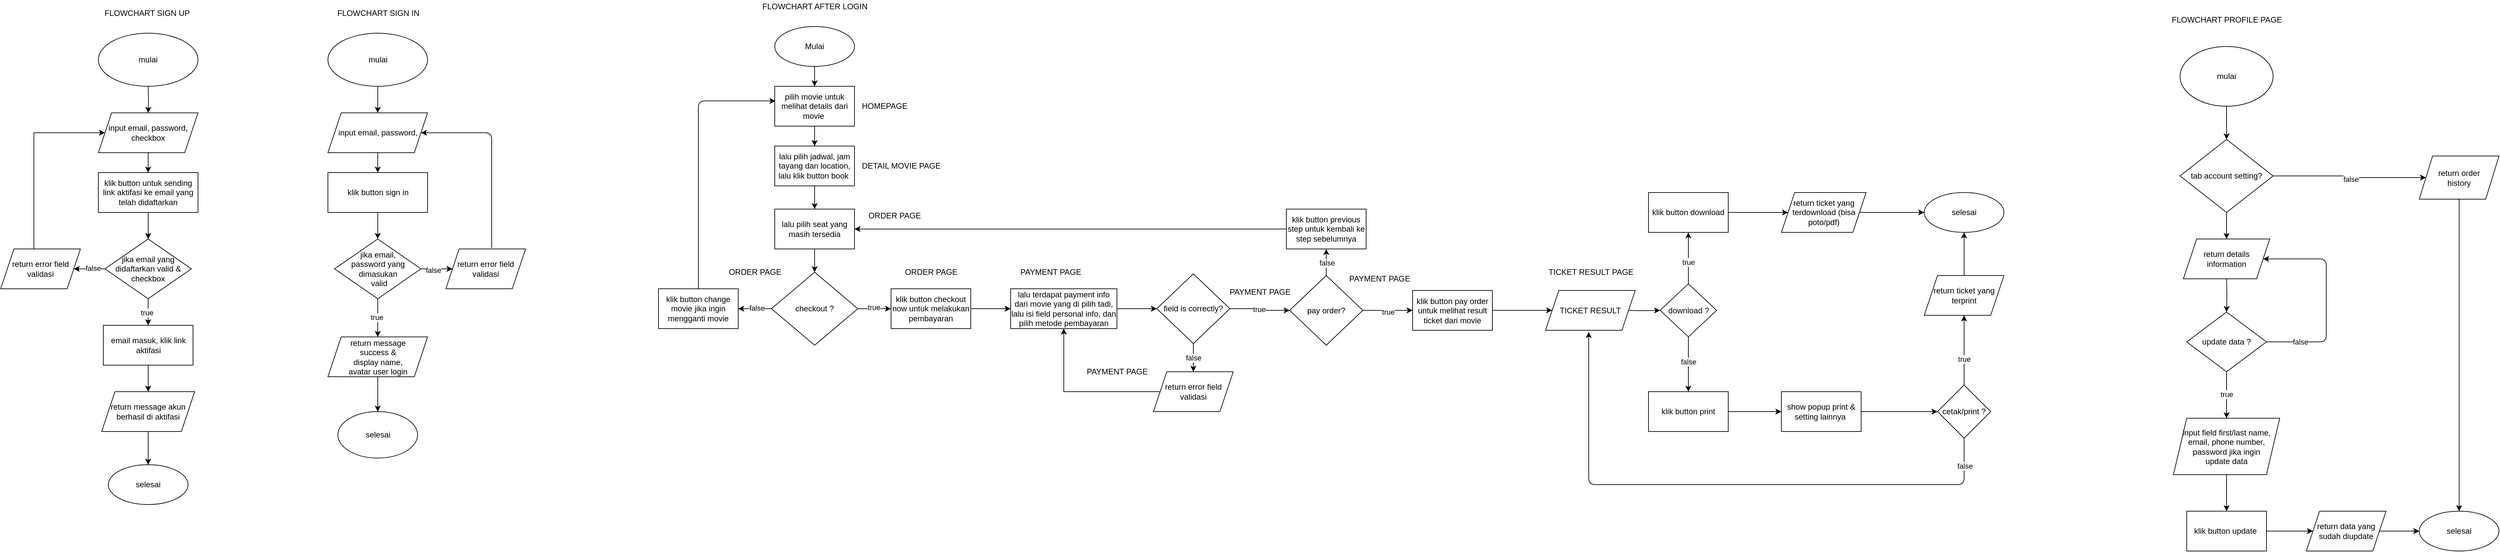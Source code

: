 <mxfile version="15.2.9" type="device"><diagram id="8K_2VCM3Ky2mNPqfrXyX" name="Page-1"><mxGraphModel dx="1240" dy="689" grid="1" gridSize="10" guides="1" tooltips="1" connect="1" arrows="1" fold="1" page="1" pageScale="1" pageWidth="850" pageHeight="1100" math="0" shadow="0"><root><mxCell id="0"/><mxCell id="1" parent="0"/><mxCell id="KzyhG3LDWlJgXS2fnIEn-4" value="" style="edgeStyle=orthogonalEdgeStyle;rounded=0;orthogonalLoop=1;jettySize=auto;html=1;" parent="1" target="KzyhG3LDWlJgXS2fnIEn-3" edge="1"><mxGeometry relative="1" as="geometry"><mxPoint x="242" y="160" as="sourcePoint"/></mxGeometry></mxCell><mxCell id="KzyhG3LDWlJgXS2fnIEn-1" value="mulai" style="ellipse;whiteSpace=wrap;html=1;" parent="1" vertex="1"><mxGeometry x="167" y="80" width="150" height="80" as="geometry"/></mxCell><mxCell id="KzyhG3LDWlJgXS2fnIEn-2" value="FLOWCHART SIGN UP" style="text;html=1;align=center;verticalAlign=middle;resizable=0;points=[];autosize=1;strokeColor=none;fillColor=none;" parent="1" vertex="1"><mxGeometry x="169.5" y="40" width="140" height="20" as="geometry"/></mxCell><mxCell id="KzyhG3LDWlJgXS2fnIEn-64" value="" style="edgeStyle=orthogonalEdgeStyle;rounded=0;orthogonalLoop=1;jettySize=auto;html=1;" parent="1" source="KzyhG3LDWlJgXS2fnIEn-3" target="KzyhG3LDWlJgXS2fnIEn-11" edge="1"><mxGeometry relative="1" as="geometry"/></mxCell><mxCell id="KzyhG3LDWlJgXS2fnIEn-3" value="input email, password,&lt;br&gt;checkbox" style="shape=parallelogram;perimeter=parallelogramPerimeter;whiteSpace=wrap;html=1;fixedSize=1;" parent="1" vertex="1"><mxGeometry x="167" y="200" width="150" height="60" as="geometry"/></mxCell><mxCell id="KzyhG3LDWlJgXS2fnIEn-22" value="" style="edgeStyle=orthogonalEdgeStyle;rounded=0;orthogonalLoop=1;jettySize=auto;html=1;" parent="1" source="KzyhG3LDWlJgXS2fnIEn-11" target="KzyhG3LDWlJgXS2fnIEn-21" edge="1"><mxGeometry relative="1" as="geometry"/></mxCell><mxCell id="KzyhG3LDWlJgXS2fnIEn-11" value="klik button untuk sending link aktifasi ke email yang telah didaftarkan" style="whiteSpace=wrap;html=1;" parent="1" vertex="1"><mxGeometry x="167" y="290" width="150" height="60" as="geometry"/></mxCell><mxCell id="KzyhG3LDWlJgXS2fnIEn-24" value="" style="edgeStyle=orthogonalEdgeStyle;rounded=0;orthogonalLoop=1;jettySize=auto;html=1;" parent="1" source="KzyhG3LDWlJgXS2fnIEn-21" target="KzyhG3LDWlJgXS2fnIEn-23" edge="1"><mxGeometry relative="1" as="geometry"/></mxCell><mxCell id="KzyhG3LDWlJgXS2fnIEn-27" value="true" style="edgeLabel;html=1;align=center;verticalAlign=middle;resizable=0;points=[];" parent="KzyhG3LDWlJgXS2fnIEn-24" vertex="1" connectable="0"><mxGeometry x="0.029" y="-2" relative="1" as="geometry"><mxPoint as="offset"/></mxGeometry></mxCell><mxCell id="KzyhG3LDWlJgXS2fnIEn-66" value="" style="edgeStyle=orthogonalEdgeStyle;rounded=0;orthogonalLoop=1;jettySize=auto;html=1;" parent="1" source="KzyhG3LDWlJgXS2fnIEn-21" target="KzyhG3LDWlJgXS2fnIEn-58" edge="1"><mxGeometry relative="1" as="geometry"/></mxCell><mxCell id="KzyhG3LDWlJgXS2fnIEn-68" value="false" style="edgeLabel;html=1;align=center;verticalAlign=middle;resizable=0;points=[];" parent="KzyhG3LDWlJgXS2fnIEn-66" vertex="1" connectable="0"><mxGeometry x="-0.048" y="-1" relative="1" as="geometry"><mxPoint x="1" as="offset"/></mxGeometry></mxCell><mxCell id="KzyhG3LDWlJgXS2fnIEn-21" value="jika email yang didaftarkan valid &amp;amp; checkbox" style="rhombus;whiteSpace=wrap;html=1;" parent="1" vertex="1"><mxGeometry x="177" y="390" width="130" height="90" as="geometry"/></mxCell><mxCell id="KzyhG3LDWlJgXS2fnIEn-80" value="" style="edgeStyle=orthogonalEdgeStyle;rounded=0;orthogonalLoop=1;jettySize=auto;html=1;" parent="1" source="KzyhG3LDWlJgXS2fnIEn-23" target="KzyhG3LDWlJgXS2fnIEn-79" edge="1"><mxGeometry relative="1" as="geometry"/></mxCell><mxCell id="KzyhG3LDWlJgXS2fnIEn-23" value="&lt;span&gt;email masuk, klik link aktifasi&lt;/span&gt;" style="whiteSpace=wrap;html=1;" parent="1" vertex="1"><mxGeometry x="174.5" y="520" width="135" height="60" as="geometry"/></mxCell><mxCell id="KzyhG3LDWlJgXS2fnIEn-29" value="selesai" style="ellipse;whiteSpace=wrap;html=1;" parent="1" vertex="1"><mxGeometry x="527.5" y="650" width="120" height="70" as="geometry"/></mxCell><mxCell id="KzyhG3LDWlJgXS2fnIEn-62" value="" style="edgeStyle=orthogonalEdgeStyle;rounded=0;orthogonalLoop=1;jettySize=auto;html=1;" parent="1" source="KzyhG3LDWlJgXS2fnIEn-41" target="KzyhG3LDWlJgXS2fnIEn-43" edge="1"><mxGeometry relative="1" as="geometry"/></mxCell><mxCell id="KzyhG3LDWlJgXS2fnIEn-41" value="mulai" style="ellipse;whiteSpace=wrap;html=1;" parent="1" vertex="1"><mxGeometry x="512.5" y="80" width="150" height="80" as="geometry"/></mxCell><mxCell id="KzyhG3LDWlJgXS2fnIEn-69" value="" style="edgeStyle=orthogonalEdgeStyle;rounded=0;orthogonalLoop=1;jettySize=auto;html=1;" parent="1" source="KzyhG3LDWlJgXS2fnIEn-43" target="KzyhG3LDWlJgXS2fnIEn-47" edge="1"><mxGeometry relative="1" as="geometry"/></mxCell><mxCell id="KzyhG3LDWlJgXS2fnIEn-43" value="input email, password,&lt;br&gt;" style="shape=parallelogram;perimeter=parallelogramPerimeter;whiteSpace=wrap;html=1;fixedSize=1;" parent="1" vertex="1"><mxGeometry x="512.5" y="200" width="150" height="60" as="geometry"/></mxCell><mxCell id="KzyhG3LDWlJgXS2fnIEn-46" value="" style="edgeStyle=orthogonalEdgeStyle;rounded=0;orthogonalLoop=1;jettySize=auto;html=1;" parent="1" source="KzyhG3LDWlJgXS2fnIEn-47" target="KzyhG3LDWlJgXS2fnIEn-50" edge="1"><mxGeometry relative="1" as="geometry"/></mxCell><mxCell id="KzyhG3LDWlJgXS2fnIEn-47" value="klik button sign in" style="whiteSpace=wrap;html=1;" parent="1" vertex="1"><mxGeometry x="512.5" y="290" width="150" height="60" as="geometry"/></mxCell><mxCell id="KzyhG3LDWlJgXS2fnIEn-75" value="" style="edgeStyle=orthogonalEdgeStyle;rounded=0;orthogonalLoop=1;jettySize=auto;html=1;" parent="1" source="KzyhG3LDWlJgXS2fnIEn-50" target="KzyhG3LDWlJgXS2fnIEn-74" edge="1"><mxGeometry relative="1" as="geometry"/></mxCell><mxCell id="KzyhG3LDWlJgXS2fnIEn-76" value="false" style="edgeLabel;html=1;align=center;verticalAlign=middle;resizable=0;points=[];" parent="KzyhG3LDWlJgXS2fnIEn-75" vertex="1" connectable="0"><mxGeometry x="-0.115" y="-2" relative="1" as="geometry"><mxPoint as="offset"/></mxGeometry></mxCell><mxCell id="KUwg8pRPX8DCGIHdrPTm-115" value="" style="edgeStyle=orthogonalEdgeStyle;rounded=0;orthogonalLoop=1;jettySize=auto;html=1;" edge="1" parent="1" source="KzyhG3LDWlJgXS2fnIEn-50" target="KzyhG3LDWlJgXS2fnIEn-82"><mxGeometry relative="1" as="geometry"/></mxCell><mxCell id="KUwg8pRPX8DCGIHdrPTm-116" value="true" style="edgeLabel;html=1;align=center;verticalAlign=middle;resizable=0;points=[];" vertex="1" connectable="0" parent="KUwg8pRPX8DCGIHdrPTm-115"><mxGeometry x="-0.021" y="-2" relative="1" as="geometry"><mxPoint as="offset"/></mxGeometry></mxCell><mxCell id="KzyhG3LDWlJgXS2fnIEn-50" value="jika email, &lt;br&gt;password yang dimasukan&lt;br&gt;&amp;nbsp;valid" style="rhombus;whiteSpace=wrap;html=1;" parent="1" vertex="1"><mxGeometry x="522.5" y="390" width="130" height="90" as="geometry"/></mxCell><mxCell id="KzyhG3LDWlJgXS2fnIEn-61" style="edgeStyle=orthogonalEdgeStyle;rounded=0;orthogonalLoop=1;jettySize=auto;html=1;entryX=0;entryY=0.5;entryDx=0;entryDy=0;" parent="1" source="KzyhG3LDWlJgXS2fnIEn-58" target="KzyhG3LDWlJgXS2fnIEn-3" edge="1"><mxGeometry relative="1" as="geometry"><mxPoint x="167" y="329.941" as="targetPoint"/><Array as="points"><mxPoint x="70" y="230"/></Array></mxGeometry></mxCell><mxCell id="KzyhG3LDWlJgXS2fnIEn-58" value="return error field validasi" style="shape=parallelogram;perimeter=parallelogramPerimeter;whiteSpace=wrap;html=1;fixedSize=1;" parent="1" vertex="1"><mxGeometry x="20" y="405" width="120" height="60" as="geometry"/></mxCell><mxCell id="KzyhG3LDWlJgXS2fnIEn-74" value="return error field validasi" style="shape=parallelogram;perimeter=parallelogramPerimeter;whiteSpace=wrap;html=1;fixedSize=1;" parent="1" vertex="1"><mxGeometry x="690" y="405" width="120" height="60" as="geometry"/></mxCell><mxCell id="KzyhG3LDWlJgXS2fnIEn-78" value="" style="endArrow=classic;html=1;exitX=0.575;exitY=-0.024;exitDx=0;exitDy=0;exitPerimeter=0;entryX=1;entryY=0.5;entryDx=0;entryDy=0;" parent="1" source="KzyhG3LDWlJgXS2fnIEn-74" target="KzyhG3LDWlJgXS2fnIEn-43" edge="1"><mxGeometry width="50" height="50" relative="1" as="geometry"><mxPoint x="320" y="330" as="sourcePoint"/><mxPoint x="370" y="280" as="targetPoint"/><Array as="points"><mxPoint x="759" y="230"/></Array></mxGeometry></mxCell><mxCell id="KUwg8pRPX8DCGIHdrPTm-3" value="" style="edgeStyle=orthogonalEdgeStyle;rounded=0;orthogonalLoop=1;jettySize=auto;html=1;" edge="1" parent="1" source="KzyhG3LDWlJgXS2fnIEn-79" target="KUwg8pRPX8DCGIHdrPTm-2"><mxGeometry relative="1" as="geometry"/></mxCell><mxCell id="KzyhG3LDWlJgXS2fnIEn-79" value="return message akun &lt;br&gt;berhasil di aktifasi" style="shape=parallelogram;perimeter=parallelogramPerimeter;whiteSpace=wrap;html=1;fixedSize=1;" parent="1" vertex="1"><mxGeometry x="172" y="620" width="140" height="60" as="geometry"/></mxCell><mxCell id="KzyhG3LDWlJgXS2fnIEn-84" value="" style="edgeStyle=orthogonalEdgeStyle;rounded=0;orthogonalLoop=1;jettySize=auto;html=1;" parent="1" source="KzyhG3LDWlJgXS2fnIEn-82" target="KzyhG3LDWlJgXS2fnIEn-29" edge="1"><mxGeometry relative="1" as="geometry"/></mxCell><mxCell id="KzyhG3LDWlJgXS2fnIEn-82" value="return message &lt;br&gt;success &amp;amp; &lt;br&gt;display name, &lt;br&gt;avatar user login" style="shape=parallelogram;perimeter=parallelogramPerimeter;whiteSpace=wrap;html=1;fixedSize=1;" parent="1" vertex="1"><mxGeometry x="512.5" y="537.5" width="150" height="60" as="geometry"/></mxCell><mxCell id="QfXF3wCR69JLWMXwZwTS-9" value="" style="edgeStyle=orthogonalEdgeStyle;rounded=0;orthogonalLoop=1;jettySize=auto;html=1;" parent="1" source="QfXF3wCR69JLWMXwZwTS-5" target="QfXF3wCR69JLWMXwZwTS-8" edge="1"><mxGeometry relative="1" as="geometry"/></mxCell><mxCell id="QfXF3wCR69JLWMXwZwTS-5" value="Mulai" style="ellipse;whiteSpace=wrap;html=1;" parent="1" vertex="1"><mxGeometry x="1185" y="70" width="120" height="60" as="geometry"/></mxCell><mxCell id="KUwg8pRPX8DCGIHdrPTm-6" value="" style="edgeStyle=orthogonalEdgeStyle;rounded=0;orthogonalLoop=1;jettySize=auto;html=1;" edge="1" parent="1" source="QfXF3wCR69JLWMXwZwTS-8" target="KUwg8pRPX8DCGIHdrPTm-5"><mxGeometry relative="1" as="geometry"/></mxCell><mxCell id="QfXF3wCR69JLWMXwZwTS-8" value="pilih movie untuk melihat details dari movie&amp;nbsp;" style="whiteSpace=wrap;html=1;" parent="1" vertex="1"><mxGeometry x="1185" y="160" width="120" height="60" as="geometry"/></mxCell><mxCell id="KUwg8pRPX8DCGIHdrPTm-1" value="FLOWCHART SIGN IN" style="text;html=1;align=center;verticalAlign=middle;resizable=0;points=[];autosize=1;strokeColor=none;fillColor=none;" vertex="1" parent="1"><mxGeometry x="517.5" y="40" width="140" height="20" as="geometry"/></mxCell><mxCell id="KUwg8pRPX8DCGIHdrPTm-2" value="selesai" style="ellipse;whiteSpace=wrap;html=1;" vertex="1" parent="1"><mxGeometry x="182" y="730" width="120" height="60" as="geometry"/></mxCell><mxCell id="KUwg8pRPX8DCGIHdrPTm-4" value="FLOWCHART AFTER LOGIN" style="text;html=1;align=center;verticalAlign=middle;resizable=0;points=[];autosize=1;strokeColor=none;fillColor=none;" vertex="1" parent="1"><mxGeometry x="1160" y="30" width="170" height="20" as="geometry"/></mxCell><mxCell id="KUwg8pRPX8DCGIHdrPTm-8" value="" style="edgeStyle=orthogonalEdgeStyle;rounded=0;orthogonalLoop=1;jettySize=auto;html=1;" edge="1" parent="1" source="KUwg8pRPX8DCGIHdrPTm-5" target="KUwg8pRPX8DCGIHdrPTm-7"><mxGeometry relative="1" as="geometry"/></mxCell><mxCell id="KUwg8pRPX8DCGIHdrPTm-5" value="lalu pilih jadwal, jam tayang dan location, lalu klik button book&amp;nbsp;" style="whiteSpace=wrap;html=1;" vertex="1" parent="1"><mxGeometry x="1185" y="250" width="120" height="60" as="geometry"/></mxCell><mxCell id="KUwg8pRPX8DCGIHdrPTm-10" value="" style="edgeStyle=orthogonalEdgeStyle;rounded=0;orthogonalLoop=1;jettySize=auto;html=1;" edge="1" parent="1" source="KUwg8pRPX8DCGIHdrPTm-7" target="KUwg8pRPX8DCGIHdrPTm-9"><mxGeometry relative="1" as="geometry"/></mxCell><mxCell id="KUwg8pRPX8DCGIHdrPTm-7" value="lalu pilih seat yang masih tersedia" style="whiteSpace=wrap;html=1;" vertex="1" parent="1"><mxGeometry x="1185" y="345" width="120" height="60" as="geometry"/></mxCell><mxCell id="KUwg8pRPX8DCGIHdrPTm-12" value="" style="edgeStyle=orthogonalEdgeStyle;rounded=0;orthogonalLoop=1;jettySize=auto;html=1;" edge="1" parent="1" source="KUwg8pRPX8DCGIHdrPTm-9" target="KUwg8pRPX8DCGIHdrPTm-11"><mxGeometry relative="1" as="geometry"/></mxCell><mxCell id="KUwg8pRPX8DCGIHdrPTm-13" value="true" style="edgeLabel;html=1;align=center;verticalAlign=middle;resizable=0;points=[];" vertex="1" connectable="0" parent="KUwg8pRPX8DCGIHdrPTm-12"><mxGeometry x="-0.04" y="2" relative="1" as="geometry"><mxPoint as="offset"/></mxGeometry></mxCell><mxCell id="KUwg8pRPX8DCGIHdrPTm-15" value="" style="edgeStyle=orthogonalEdgeStyle;rounded=0;orthogonalLoop=1;jettySize=auto;html=1;" edge="1" parent="1" source="KUwg8pRPX8DCGIHdrPTm-9" target="KUwg8pRPX8DCGIHdrPTm-14"><mxGeometry relative="1" as="geometry"/></mxCell><mxCell id="KUwg8pRPX8DCGIHdrPTm-16" value="false" style="edgeLabel;html=1;align=center;verticalAlign=middle;resizable=0;points=[];" vertex="1" connectable="0" parent="KUwg8pRPX8DCGIHdrPTm-15"><mxGeometry x="-0.12" y="-1" relative="1" as="geometry"><mxPoint as="offset"/></mxGeometry></mxCell><mxCell id="KUwg8pRPX8DCGIHdrPTm-9" value="checkout ?" style="rhombus;whiteSpace=wrap;html=1;" vertex="1" parent="1"><mxGeometry x="1180" y="440" width="130" height="110" as="geometry"/></mxCell><mxCell id="KUwg8pRPX8DCGIHdrPTm-19" value="" style="edgeStyle=orthogonalEdgeStyle;rounded=0;orthogonalLoop=1;jettySize=auto;html=1;" edge="1" parent="1" source="KUwg8pRPX8DCGIHdrPTm-11" target="KUwg8pRPX8DCGIHdrPTm-18"><mxGeometry relative="1" as="geometry"/></mxCell><mxCell id="KUwg8pRPX8DCGIHdrPTm-11" value="klik button checkout now untuk melakukan pembayaran" style="whiteSpace=wrap;html=1;" vertex="1" parent="1"><mxGeometry x="1360" y="465" width="120" height="60" as="geometry"/></mxCell><mxCell id="KUwg8pRPX8DCGIHdrPTm-14" value="klik button change movie jika ingin mengganti movie" style="whiteSpace=wrap;html=1;" vertex="1" parent="1"><mxGeometry x="1010" y="465" width="120" height="60" as="geometry"/></mxCell><mxCell id="KUwg8pRPX8DCGIHdrPTm-17" value="" style="endArrow=classic;html=1;exitX=0.5;exitY=0;exitDx=0;exitDy=0;entryX=0.008;entryY=0.367;entryDx=0;entryDy=0;entryPerimeter=0;" edge="1" parent="1" source="KUwg8pRPX8DCGIHdrPTm-14" target="QfXF3wCR69JLWMXwZwTS-8"><mxGeometry width="50" height="50" relative="1" as="geometry"><mxPoint x="1290" y="500" as="sourcePoint"/><mxPoint x="1340" y="450" as="targetPoint"/><Array as="points"><mxPoint x="1070" y="182"/></Array></mxGeometry></mxCell><mxCell id="KUwg8pRPX8DCGIHdrPTm-29" value="" style="edgeStyle=orthogonalEdgeStyle;rounded=0;orthogonalLoop=1;jettySize=auto;html=1;" edge="1" parent="1" source="KUwg8pRPX8DCGIHdrPTm-18" target="KUwg8pRPX8DCGIHdrPTm-28"><mxGeometry relative="1" as="geometry"/></mxCell><mxCell id="KUwg8pRPX8DCGIHdrPTm-18" value="lalu terdapat payment info dari movie yang di pilih tadi, lalu isi field personal info, dan pilih metode pembayaran" style="whiteSpace=wrap;html=1;" vertex="1" parent="1"><mxGeometry x="1540" y="465" width="160" height="60" as="geometry"/></mxCell><mxCell id="KUwg8pRPX8DCGIHdrPTm-22" value="ORDER PAGE" style="text;html=1;align=center;verticalAlign=middle;resizable=0;points=[];autosize=1;strokeColor=none;fillColor=none;" vertex="1" parent="1"><mxGeometry x="1375" y="430" width="90" height="20" as="geometry"/></mxCell><mxCell id="KUwg8pRPX8DCGIHdrPTm-23" value="PAYMENT PAGE" style="text;html=1;align=center;verticalAlign=middle;resizable=0;points=[];autosize=1;strokeColor=none;fillColor=none;" vertex="1" parent="1"><mxGeometry x="1545" y="430" width="110" height="20" as="geometry"/></mxCell><mxCell id="KUwg8pRPX8DCGIHdrPTm-24" value="DETAIL MOVIE PAGE" style="text;html=1;align=center;verticalAlign=middle;resizable=0;points=[];autosize=1;strokeColor=none;fillColor=none;" vertex="1" parent="1"><mxGeometry x="1310" y="270" width="130" height="20" as="geometry"/></mxCell><mxCell id="KUwg8pRPX8DCGIHdrPTm-25" value="ORDER PAGE" style="text;html=1;align=center;verticalAlign=middle;resizable=0;points=[];autosize=1;strokeColor=none;fillColor=none;" vertex="1" parent="1"><mxGeometry x="1320" y="345" width="90" height="20" as="geometry"/></mxCell><mxCell id="KUwg8pRPX8DCGIHdrPTm-26" value="ORDER PAGE" style="text;html=1;align=center;verticalAlign=middle;resizable=0;points=[];autosize=1;strokeColor=none;fillColor=none;" vertex="1" parent="1"><mxGeometry x="1110" y="430" width="90" height="20" as="geometry"/></mxCell><mxCell id="KUwg8pRPX8DCGIHdrPTm-27" value="HOMEPAGE" style="text;html=1;align=center;verticalAlign=middle;resizable=0;points=[];autosize=1;strokeColor=none;fillColor=none;" vertex="1" parent="1"><mxGeometry x="1310" y="180" width="80" height="20" as="geometry"/></mxCell><mxCell id="KUwg8pRPX8DCGIHdrPTm-34" value="" style="edgeStyle=orthogonalEdgeStyle;rounded=0;orthogonalLoop=1;jettySize=auto;html=1;" edge="1" parent="1" source="KUwg8pRPX8DCGIHdrPTm-28" target="KUwg8pRPX8DCGIHdrPTm-33"><mxGeometry relative="1" as="geometry"/></mxCell><mxCell id="KUwg8pRPX8DCGIHdrPTm-35" value="false" style="edgeLabel;html=1;align=center;verticalAlign=middle;resizable=0;points=[];" vertex="1" connectable="0" parent="KUwg8pRPX8DCGIHdrPTm-34"><mxGeometry x="-0.035" relative="1" as="geometry"><mxPoint y="1" as="offset"/></mxGeometry></mxCell><mxCell id="KUwg8pRPX8DCGIHdrPTm-38" value="" style="edgeStyle=orthogonalEdgeStyle;rounded=0;orthogonalLoop=1;jettySize=auto;html=1;" edge="1" parent="1" source="KUwg8pRPX8DCGIHdrPTm-28" target="KUwg8pRPX8DCGIHdrPTm-37"><mxGeometry relative="1" as="geometry"/></mxCell><mxCell id="KUwg8pRPX8DCGIHdrPTm-39" value="true" style="edgeLabel;html=1;align=center;verticalAlign=middle;resizable=0;points=[];" vertex="1" connectable="0" parent="KUwg8pRPX8DCGIHdrPTm-38"><mxGeometry x="-0.05" y="-1" relative="1" as="geometry"><mxPoint as="offset"/></mxGeometry></mxCell><mxCell id="KUwg8pRPX8DCGIHdrPTm-28" value="field is correctly?" style="rhombus;whiteSpace=wrap;html=1;" vertex="1" parent="1"><mxGeometry x="1760" y="442.5" width="110" height="105" as="geometry"/></mxCell><mxCell id="KUwg8pRPX8DCGIHdrPTm-36" style="edgeStyle=orthogonalEdgeStyle;rounded=0;orthogonalLoop=1;jettySize=auto;html=1;entryX=0.5;entryY=1;entryDx=0;entryDy=0;" edge="1" parent="1" source="KUwg8pRPX8DCGIHdrPTm-33" target="KUwg8pRPX8DCGIHdrPTm-18"><mxGeometry relative="1" as="geometry"/></mxCell><mxCell id="KUwg8pRPX8DCGIHdrPTm-33" value="return error field validasi" style="shape=parallelogram;perimeter=parallelogramPerimeter;whiteSpace=wrap;html=1;fixedSize=1;" vertex="1" parent="1"><mxGeometry x="1755" y="590" width="120" height="60" as="geometry"/></mxCell><mxCell id="KUwg8pRPX8DCGIHdrPTm-41" value="" style="edgeStyle=orthogonalEdgeStyle;rounded=0;orthogonalLoop=1;jettySize=auto;html=1;" edge="1" parent="1" source="KUwg8pRPX8DCGIHdrPTm-37" target="KUwg8pRPX8DCGIHdrPTm-40"><mxGeometry relative="1" as="geometry"/></mxCell><mxCell id="KUwg8pRPX8DCGIHdrPTm-42" value="true" style="edgeLabel;html=1;align=center;verticalAlign=middle;resizable=0;points=[];" vertex="1" connectable="0" parent="KUwg8pRPX8DCGIHdrPTm-41"><mxGeometry x="0.013" y="-1" relative="1" as="geometry"><mxPoint y="1" as="offset"/></mxGeometry></mxCell><mxCell id="KUwg8pRPX8DCGIHdrPTm-48" value="" style="edgeStyle=orthogonalEdgeStyle;rounded=0;orthogonalLoop=1;jettySize=auto;html=1;" edge="1" parent="1" source="KUwg8pRPX8DCGIHdrPTm-37" target="KUwg8pRPX8DCGIHdrPTm-47"><mxGeometry relative="1" as="geometry"/></mxCell><mxCell id="KUwg8pRPX8DCGIHdrPTm-49" value="false" style="edgeLabel;html=1;align=center;verticalAlign=middle;resizable=0;points=[];" vertex="1" connectable="0" parent="KUwg8pRPX8DCGIHdrPTm-48"><mxGeometry x="0.2" y="-1" relative="1" as="geometry"><mxPoint y="5" as="offset"/></mxGeometry></mxCell><mxCell id="KUwg8pRPX8DCGIHdrPTm-37" value="pay order?" style="rhombus;whiteSpace=wrap;html=1;" vertex="1" parent="1"><mxGeometry x="1960" y="445" width="110" height="105" as="geometry"/></mxCell><mxCell id="KUwg8pRPX8DCGIHdrPTm-119" value="" style="edgeStyle=orthogonalEdgeStyle;rounded=0;orthogonalLoop=1;jettySize=auto;html=1;" edge="1" parent="1" source="KUwg8pRPX8DCGIHdrPTm-40" target="KUwg8pRPX8DCGIHdrPTm-118"><mxGeometry relative="1" as="geometry"/></mxCell><mxCell id="KUwg8pRPX8DCGIHdrPTm-40" value="klik button pay order untuk melihat result ticket dari movie" style="whiteSpace=wrap;html=1;" vertex="1" parent="1"><mxGeometry x="2145" y="467.5" width="120" height="60" as="geometry"/></mxCell><mxCell id="KUwg8pRPX8DCGIHdrPTm-50" style="edgeStyle=orthogonalEdgeStyle;rounded=0;orthogonalLoop=1;jettySize=auto;html=1;" edge="1" parent="1" source="KUwg8pRPX8DCGIHdrPTm-47" target="KUwg8pRPX8DCGIHdrPTm-7"><mxGeometry relative="1" as="geometry"/></mxCell><mxCell id="KUwg8pRPX8DCGIHdrPTm-47" value="klik button previous step untuk kembali ke step sebelumnya" style="whiteSpace=wrap;html=1;" vertex="1" parent="1"><mxGeometry x="1955" y="345" width="120" height="60" as="geometry"/></mxCell><mxCell id="KUwg8pRPX8DCGIHdrPTm-51" value="PAYMENT PAGE" style="text;html=1;align=center;verticalAlign=middle;resizable=0;points=[];autosize=1;strokeColor=none;fillColor=none;" vertex="1" parent="1"><mxGeometry x="1860" y="460" width="110" height="20" as="geometry"/></mxCell><mxCell id="KUwg8pRPX8DCGIHdrPTm-52" value="PAYMENT PAGE" style="text;html=1;align=center;verticalAlign=middle;resizable=0;points=[];autosize=1;strokeColor=none;fillColor=none;" vertex="1" parent="1"><mxGeometry x="2040" y="440" width="110" height="20" as="geometry"/></mxCell><mxCell id="KUwg8pRPX8DCGIHdrPTm-53" value="PAYMENT PAGE" style="text;html=1;align=center;verticalAlign=middle;resizable=0;points=[];autosize=1;strokeColor=none;fillColor=none;" vertex="1" parent="1"><mxGeometry x="1645" y="580" width="110" height="20" as="geometry"/></mxCell><mxCell id="KUwg8pRPX8DCGIHdrPTm-57" value="" style="edgeStyle=orthogonalEdgeStyle;rounded=0;orthogonalLoop=1;jettySize=auto;html=1;" edge="1" parent="1" source="KUwg8pRPX8DCGIHdrPTm-54" target="KUwg8pRPX8DCGIHdrPTm-56"><mxGeometry relative="1" as="geometry"/></mxCell><mxCell id="KUwg8pRPX8DCGIHdrPTm-58" value="true" style="edgeLabel;html=1;align=center;verticalAlign=middle;resizable=0;points=[];" vertex="1" connectable="0" parent="KUwg8pRPX8DCGIHdrPTm-57"><mxGeometry x="-0.335" relative="1" as="geometry"><mxPoint y="-7" as="offset"/></mxGeometry></mxCell><mxCell id="KUwg8pRPX8DCGIHdrPTm-63" value="" style="edgeStyle=orthogonalEdgeStyle;rounded=0;orthogonalLoop=1;jettySize=auto;html=1;" edge="1" parent="1" source="KUwg8pRPX8DCGIHdrPTm-54" target="KUwg8pRPX8DCGIHdrPTm-62"><mxGeometry relative="1" as="geometry"/></mxCell><mxCell id="KUwg8pRPX8DCGIHdrPTm-64" value="false" style="edgeLabel;html=1;align=center;verticalAlign=middle;resizable=0;points=[];" vertex="1" connectable="0" parent="KUwg8pRPX8DCGIHdrPTm-63"><mxGeometry x="-0.574" relative="1" as="geometry"><mxPoint y="20" as="offset"/></mxGeometry></mxCell><mxCell id="KUwg8pRPX8DCGIHdrPTm-54" value="download ?" style="rhombus;whiteSpace=wrap;html=1;" vertex="1" parent="1"><mxGeometry x="2517.5" y="457.5" width="85" height="80" as="geometry"/></mxCell><mxCell id="KUwg8pRPX8DCGIHdrPTm-61" value="" style="edgeStyle=orthogonalEdgeStyle;rounded=0;orthogonalLoop=1;jettySize=auto;html=1;" edge="1" parent="1" source="KUwg8pRPX8DCGIHdrPTm-56" target="KUwg8pRPX8DCGIHdrPTm-60"><mxGeometry relative="1" as="geometry"/></mxCell><mxCell id="KUwg8pRPX8DCGIHdrPTm-56" value="klik button download" style="whiteSpace=wrap;html=1;" vertex="1" parent="1"><mxGeometry x="2500" y="320" width="120" height="60" as="geometry"/></mxCell><mxCell id="KUwg8pRPX8DCGIHdrPTm-68" value="" style="edgeStyle=orthogonalEdgeStyle;rounded=0;orthogonalLoop=1;jettySize=auto;html=1;" edge="1" parent="1" source="KUwg8pRPX8DCGIHdrPTm-60" target="KUwg8pRPX8DCGIHdrPTm-67"><mxGeometry relative="1" as="geometry"/></mxCell><mxCell id="KUwg8pRPX8DCGIHdrPTm-60" value="return ticket yang terdownload (bisa poto/pdf)" style="shape=parallelogram;perimeter=parallelogramPerimeter;whiteSpace=wrap;html=1;fixedSize=1;" vertex="1" parent="1"><mxGeometry x="2700" y="320" width="127.5" height="60" as="geometry"/></mxCell><mxCell id="KUwg8pRPX8DCGIHdrPTm-70" value="" style="edgeStyle=orthogonalEdgeStyle;rounded=0;orthogonalLoop=1;jettySize=auto;html=1;" edge="1" parent="1" source="KUwg8pRPX8DCGIHdrPTm-62" target="KUwg8pRPX8DCGIHdrPTm-69"><mxGeometry relative="1" as="geometry"/></mxCell><mxCell id="KUwg8pRPX8DCGIHdrPTm-62" value="klik button print" style="whiteSpace=wrap;html=1;" vertex="1" parent="1"><mxGeometry x="2500" y="620" width="120" height="60" as="geometry"/></mxCell><mxCell id="KUwg8pRPX8DCGIHdrPTm-67" value="selesai" style="ellipse;whiteSpace=wrap;html=1;" vertex="1" parent="1"><mxGeometry x="2915" y="320" width="120" height="60" as="geometry"/></mxCell><mxCell id="KUwg8pRPX8DCGIHdrPTm-72" value="" style="edgeStyle=orthogonalEdgeStyle;rounded=0;orthogonalLoop=1;jettySize=auto;html=1;" edge="1" parent="1" source="KUwg8pRPX8DCGIHdrPTm-69" target="KUwg8pRPX8DCGIHdrPTm-71"><mxGeometry relative="1" as="geometry"/></mxCell><mxCell id="KUwg8pRPX8DCGIHdrPTm-69" value="show popup print &amp;amp; setting lainnya&amp;nbsp;" style="whiteSpace=wrap;html=1;" vertex="1" parent="1"><mxGeometry x="2700" y="620" width="120" height="60" as="geometry"/></mxCell><mxCell id="KUwg8pRPX8DCGIHdrPTm-74" value="" style="edgeStyle=orthogonalEdgeStyle;rounded=0;orthogonalLoop=1;jettySize=auto;html=1;" edge="1" parent="1" source="KUwg8pRPX8DCGIHdrPTm-71" target="KUwg8pRPX8DCGIHdrPTm-73"><mxGeometry relative="1" as="geometry"/></mxCell><mxCell id="KUwg8pRPX8DCGIHdrPTm-75" value="true" style="edgeLabel;html=1;align=center;verticalAlign=middle;resizable=0;points=[];" vertex="1" connectable="0" parent="KUwg8pRPX8DCGIHdrPTm-74"><mxGeometry x="-0.28" y="1" relative="1" as="geometry"><mxPoint x="1" y="-1" as="offset"/></mxGeometry></mxCell><mxCell id="KUwg8pRPX8DCGIHdrPTm-71" value="cetak/print ?" style="rhombus;whiteSpace=wrap;html=1;" vertex="1" parent="1"><mxGeometry x="2935" y="610" width="80" height="80" as="geometry"/></mxCell><mxCell id="KUwg8pRPX8DCGIHdrPTm-76" value="" style="edgeStyle=orthogonalEdgeStyle;rounded=0;orthogonalLoop=1;jettySize=auto;html=1;" edge="1" parent="1" source="KUwg8pRPX8DCGIHdrPTm-73" target="KUwg8pRPX8DCGIHdrPTm-67"><mxGeometry relative="1" as="geometry"/></mxCell><mxCell id="KUwg8pRPX8DCGIHdrPTm-73" value="return ticket yang terprint" style="shape=parallelogram;perimeter=parallelogramPerimeter;whiteSpace=wrap;html=1;fixedSize=1;" vertex="1" parent="1"><mxGeometry x="2915" y="445" width="120" height="60" as="geometry"/></mxCell><mxCell id="KUwg8pRPX8DCGIHdrPTm-79" value="TICKET RESULT PAGE" style="text;html=1;align=center;verticalAlign=middle;resizable=0;points=[];autosize=1;strokeColor=none;fillColor=none;" vertex="1" parent="1"><mxGeometry x="2342.5" y="430" width="140" height="20" as="geometry"/></mxCell><mxCell id="KUwg8pRPX8DCGIHdrPTm-83" value="" style="edgeStyle=orthogonalEdgeStyle;rounded=0;orthogonalLoop=1;jettySize=auto;html=1;" edge="1" parent="1" target="KUwg8pRPX8DCGIHdrPTm-54"><mxGeometry relative="1" as="geometry"><mxPoint x="2465.0" y="497.5" as="sourcePoint"/></mxGeometry></mxCell><mxCell id="KUwg8pRPX8DCGIHdrPTm-84" value="" style="endArrow=classic;html=1;exitX=0.5;exitY=1;exitDx=0;exitDy=0;" edge="1" parent="1" source="KUwg8pRPX8DCGIHdrPTm-71"><mxGeometry width="50" height="50" relative="1" as="geometry"><mxPoint x="2970" y="650" as="sourcePoint"/><mxPoint x="2410" y="530" as="targetPoint"/><Array as="points"><mxPoint x="2975" y="760"/><mxPoint x="2410" y="760"/></Array></mxGeometry></mxCell><mxCell id="KUwg8pRPX8DCGIHdrPTm-85" value="false" style="edgeLabel;html=1;align=center;verticalAlign=middle;resizable=0;points=[];" vertex="1" connectable="0" parent="KUwg8pRPX8DCGIHdrPTm-84"><mxGeometry x="-0.904" y="1" relative="1" as="geometry"><mxPoint as="offset"/></mxGeometry></mxCell><mxCell id="KUwg8pRPX8DCGIHdrPTm-89" value="" style="edgeStyle=orthogonalEdgeStyle;rounded=0;orthogonalLoop=1;jettySize=auto;html=1;" edge="1" parent="1" source="KUwg8pRPX8DCGIHdrPTm-86" target="KUwg8pRPX8DCGIHdrPTm-88"><mxGeometry relative="1" as="geometry"/></mxCell><mxCell id="KUwg8pRPX8DCGIHdrPTm-86" value="mulai" style="ellipse;whiteSpace=wrap;html=1;" vertex="1" parent="1"><mxGeometry x="3300" y="100" width="140" height="90" as="geometry"/></mxCell><mxCell id="KUwg8pRPX8DCGIHdrPTm-87" value="FLOWCHART PROFILE PAGE" style="text;html=1;align=center;verticalAlign=middle;resizable=0;points=[];autosize=1;strokeColor=none;fillColor=none;" vertex="1" parent="1"><mxGeometry x="3280" y="50" width="180" height="20" as="geometry"/></mxCell><mxCell id="KUwg8pRPX8DCGIHdrPTm-99" value="" style="edgeStyle=orthogonalEdgeStyle;rounded=0;orthogonalLoop=1;jettySize=auto;html=1;entryX=0;entryY=0.5;entryDx=0;entryDy=0;" edge="1" parent="1" source="KUwg8pRPX8DCGIHdrPTm-88" target="KUwg8pRPX8DCGIHdrPTm-128"><mxGeometry relative="1" as="geometry"><mxPoint x="3660" y="295" as="targetPoint"/></mxGeometry></mxCell><mxCell id="KUwg8pRPX8DCGIHdrPTm-100" value="false" style="edgeLabel;html=1;align=center;verticalAlign=middle;resizable=0;points=[];" vertex="1" connectable="0" parent="KUwg8pRPX8DCGIHdrPTm-99"><mxGeometry x="0.026" y="-2" relative="1" as="geometry"><mxPoint as="offset"/></mxGeometry></mxCell><mxCell id="KUwg8pRPX8DCGIHdrPTm-122" value="" style="edgeStyle=orthogonalEdgeStyle;rounded=0;orthogonalLoop=1;jettySize=auto;html=1;" edge="1" parent="1" source="KUwg8pRPX8DCGIHdrPTm-88" target="KUwg8pRPX8DCGIHdrPTm-121"><mxGeometry relative="1" as="geometry"/></mxCell><mxCell id="KUwg8pRPX8DCGIHdrPTm-88" value="tab account setting?" style="rhombus;whiteSpace=wrap;html=1;" vertex="1" parent="1"><mxGeometry x="3300" y="240" width="140" height="110" as="geometry"/></mxCell><mxCell id="KUwg8pRPX8DCGIHdrPTm-102" value="" style="edgeStyle=orthogonalEdgeStyle;rounded=0;orthogonalLoop=1;jettySize=auto;html=1;" edge="1" parent="1" target="KUwg8pRPX8DCGIHdrPTm-101"><mxGeometry relative="1" as="geometry"><mxPoint x="3370" y="450" as="sourcePoint"/></mxGeometry></mxCell><mxCell id="KUwg8pRPX8DCGIHdrPTm-112" value="" style="edgeStyle=orthogonalEdgeStyle;rounded=0;orthogonalLoop=1;jettySize=auto;html=1;" edge="1" parent="1" source="KUwg8pRPX8DCGIHdrPTm-95" target="KUwg8pRPX8DCGIHdrPTm-111"><mxGeometry relative="1" as="geometry"/></mxCell><mxCell id="KUwg8pRPX8DCGIHdrPTm-95" value="klik button update&amp;nbsp;" style="whiteSpace=wrap;html=1;" vertex="1" parent="1"><mxGeometry x="3310" y="800" width="120" height="60" as="geometry"/></mxCell><mxCell id="KUwg8pRPX8DCGIHdrPTm-104" value="" style="edgeStyle=orthogonalEdgeStyle;rounded=0;orthogonalLoop=1;jettySize=auto;html=1;" edge="1" parent="1" source="KUwg8pRPX8DCGIHdrPTm-101" target="KUwg8pRPX8DCGIHdrPTm-103"><mxGeometry relative="1" as="geometry"/></mxCell><mxCell id="KUwg8pRPX8DCGIHdrPTm-110" value="true" style="edgeLabel;html=1;align=center;verticalAlign=middle;resizable=0;points=[];" vertex="1" connectable="0" parent="KUwg8pRPX8DCGIHdrPTm-104"><mxGeometry x="-0.047" relative="1" as="geometry"><mxPoint as="offset"/></mxGeometry></mxCell><mxCell id="KUwg8pRPX8DCGIHdrPTm-101" value="update data ?" style="rhombus;whiteSpace=wrap;html=1;" vertex="1" parent="1"><mxGeometry x="3310" y="500" width="120" height="90" as="geometry"/></mxCell><mxCell id="KUwg8pRPX8DCGIHdrPTm-106" value="" style="edgeStyle=orthogonalEdgeStyle;rounded=0;orthogonalLoop=1;jettySize=auto;html=1;" edge="1" parent="1" source="KUwg8pRPX8DCGIHdrPTm-103" target="KUwg8pRPX8DCGIHdrPTm-95"><mxGeometry relative="1" as="geometry"/></mxCell><mxCell id="KUwg8pRPX8DCGIHdrPTm-103" value="&lt;span&gt;input field first/last&amp;nbsp;&lt;/span&gt;&lt;span&gt;name, email, phone number, password jika ingin &lt;br&gt;update data&lt;/span&gt;" style="shape=parallelogram;perimeter=parallelogramPerimeter;whiteSpace=wrap;html=1;fixedSize=1;" vertex="1" parent="1"><mxGeometry x="3290" y="660" width="160" height="85" as="geometry"/></mxCell><mxCell id="KUwg8pRPX8DCGIHdrPTm-108" value="" style="endArrow=classic;html=1;exitX=1;exitY=0.5;exitDx=0;exitDy=0;entryX=1;entryY=0.5;entryDx=0;entryDy=0;" edge="1" parent="1" source="KUwg8pRPX8DCGIHdrPTm-101" target="KUwg8pRPX8DCGIHdrPTm-121"><mxGeometry width="50" height="50" relative="1" as="geometry"><mxPoint x="3220" y="660" as="sourcePoint"/><mxPoint x="3430" y="420" as="targetPoint"/><Array as="points"><mxPoint x="3520" y="545"/><mxPoint x="3520" y="420"/></Array></mxGeometry></mxCell><mxCell id="KUwg8pRPX8DCGIHdrPTm-109" value="false" style="edgeLabel;html=1;align=center;verticalAlign=middle;resizable=0;points=[];" vertex="1" connectable="0" parent="KUwg8pRPX8DCGIHdrPTm-108"><mxGeometry x="-0.811" relative="1" as="geometry"><mxPoint x="21" as="offset"/></mxGeometry></mxCell><mxCell id="KUwg8pRPX8DCGIHdrPTm-114" value="" style="edgeStyle=orthogonalEdgeStyle;rounded=0;orthogonalLoop=1;jettySize=auto;html=1;" edge="1" parent="1" source="KUwg8pRPX8DCGIHdrPTm-111" target="KUwg8pRPX8DCGIHdrPTm-113"><mxGeometry relative="1" as="geometry"/></mxCell><mxCell id="KUwg8pRPX8DCGIHdrPTm-111" value="return data yang sudah diupdate" style="shape=parallelogram;perimeter=parallelogramPerimeter;whiteSpace=wrap;html=1;fixedSize=1;" vertex="1" parent="1"><mxGeometry x="3490" y="800" width="120" height="60" as="geometry"/></mxCell><mxCell id="KUwg8pRPX8DCGIHdrPTm-113" value="selesai" style="ellipse;whiteSpace=wrap;html=1;" vertex="1" parent="1"><mxGeometry x="3660" y="800" width="120" height="60" as="geometry"/></mxCell><mxCell id="KUwg8pRPX8DCGIHdrPTm-118" value="&lt;span&gt;TICKET RESULT&lt;/span&gt;" style="shape=parallelogram;perimeter=parallelogramPerimeter;whiteSpace=wrap;html=1;fixedSize=1;" vertex="1" parent="1"><mxGeometry x="2345" y="467.5" width="135" height="60" as="geometry"/></mxCell><mxCell id="KUwg8pRPX8DCGIHdrPTm-121" value="&lt;span&gt;return details information&lt;/span&gt;" style="shape=parallelogram;perimeter=parallelogramPerimeter;whiteSpace=wrap;html=1;fixedSize=1;" vertex="1" parent="1"><mxGeometry x="3305" y="390" width="130" height="60" as="geometry"/></mxCell><mxCell id="KUwg8pRPX8DCGIHdrPTm-129" style="edgeStyle=orthogonalEdgeStyle;rounded=0;orthogonalLoop=1;jettySize=auto;html=1;entryX=0.5;entryY=0;entryDx=0;entryDy=0;" edge="1" parent="1" source="KUwg8pRPX8DCGIHdrPTm-128" target="KUwg8pRPX8DCGIHdrPTm-113"><mxGeometry relative="1" as="geometry"/></mxCell><mxCell id="KUwg8pRPX8DCGIHdrPTm-128" value="&lt;span&gt;return order&lt;/span&gt;&lt;br&gt;&lt;span&gt;history&lt;/span&gt;" style="shape=parallelogram;perimeter=parallelogramPerimeter;whiteSpace=wrap;html=1;fixedSize=1;" vertex="1" parent="1"><mxGeometry x="3660" y="265" width="120" height="65" as="geometry"/></mxCell></root></mxGraphModel></diagram></mxfile>